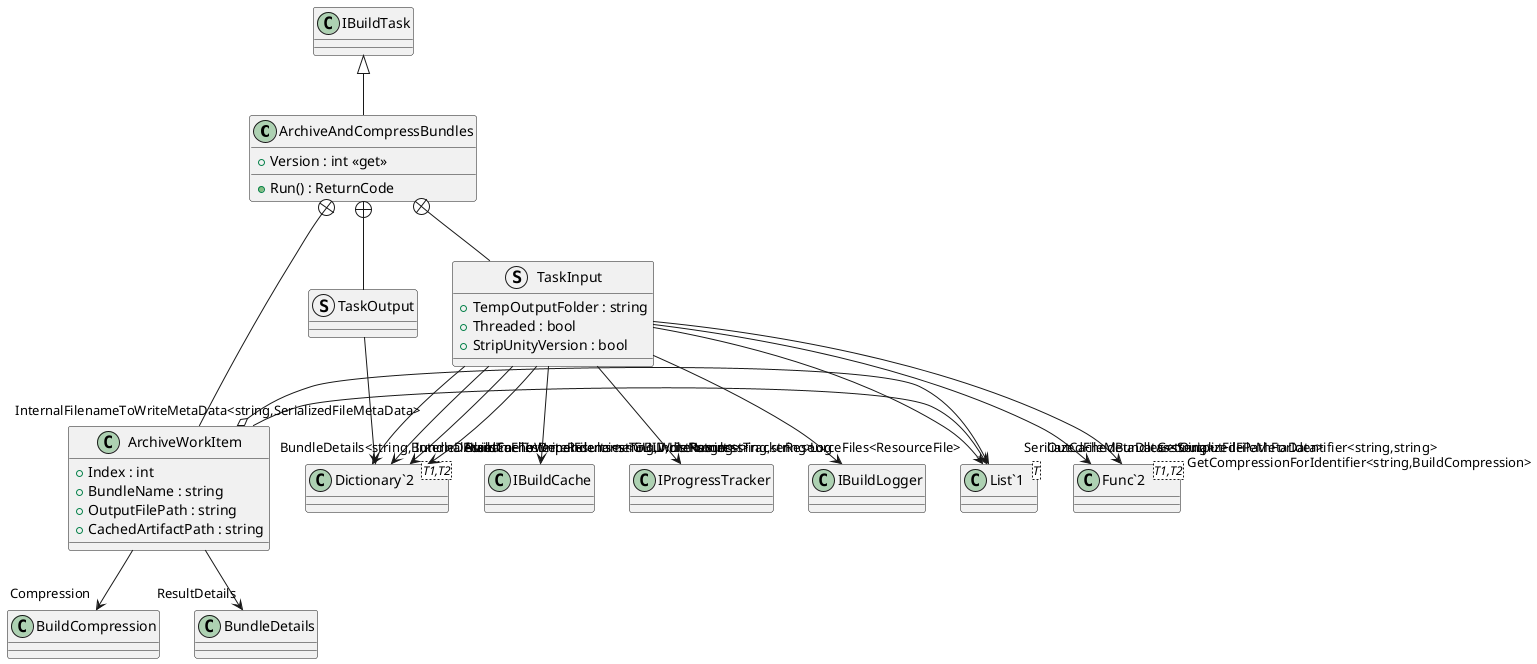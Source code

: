@startuml
class ArchiveAndCompressBundles {
    + Version : int <<get>>
    + Run() : ReturnCode
}
class ArchiveWorkItem {
    + Index : int
    + BundleName : string
    + OutputFilePath : string
    + CachedArtifactPath : string
}
struct TaskInput {
    + TempOutputFolder : string
    + Threaded : bool
    + StripUnityVersion : bool
}
struct TaskOutput {
}
class "List`1"<T> {
}
class "Dictionary`2"<T1,T2> {
}
class "Func`2"<T1,T2> {
}
IBuildTask <|-- ArchiveAndCompressBundles
ArchiveAndCompressBundles +-- ArchiveWorkItem
ArchiveWorkItem --> "ResourceFiles<ResourceFile>" "List`1"
ArchiveWorkItem --> "Compression" BuildCompression
ArchiveWorkItem --> "ResultDetails" BundleDetails
ArchiveWorkItem o-> "SeriliazedFileMetaDatas<SerializedFileMetaData>" "List`1"
ArchiveAndCompressBundles +-- TaskInput
TaskInput --> "InternalFilenameToWriteResults<string,WriteResult>" "Dictionary`2"
TaskInput --> "InternalFilenameToWriteMetaData<string,SerializedFileMetaData>" "Dictionary`2"
TaskInput --> "InternalFilenameToBundleName<string,string>" "Dictionary`2"
TaskInput --> "GetCompressionForIdentifier<string,BuildCompression>" "Func`2"
TaskInput --> "GetOutputFilePathForIdentifier<string,string>" "Func`2"
TaskInput --> "BuildCache" IBuildCache
TaskInput --> "AssetToFilesDependencies<GUID,List<string>>" "Dictionary`2"
TaskInput --> "ProgressTracker" IProgressTracker
TaskInput --> "OutCachedBundles<string>" "List`1"
TaskInput --> "Log" IBuildLogger
ArchiveAndCompressBundles +-- TaskOutput
TaskOutput --> "BundleDetails<string,BundleDetails>" "Dictionary`2"
@enduml
